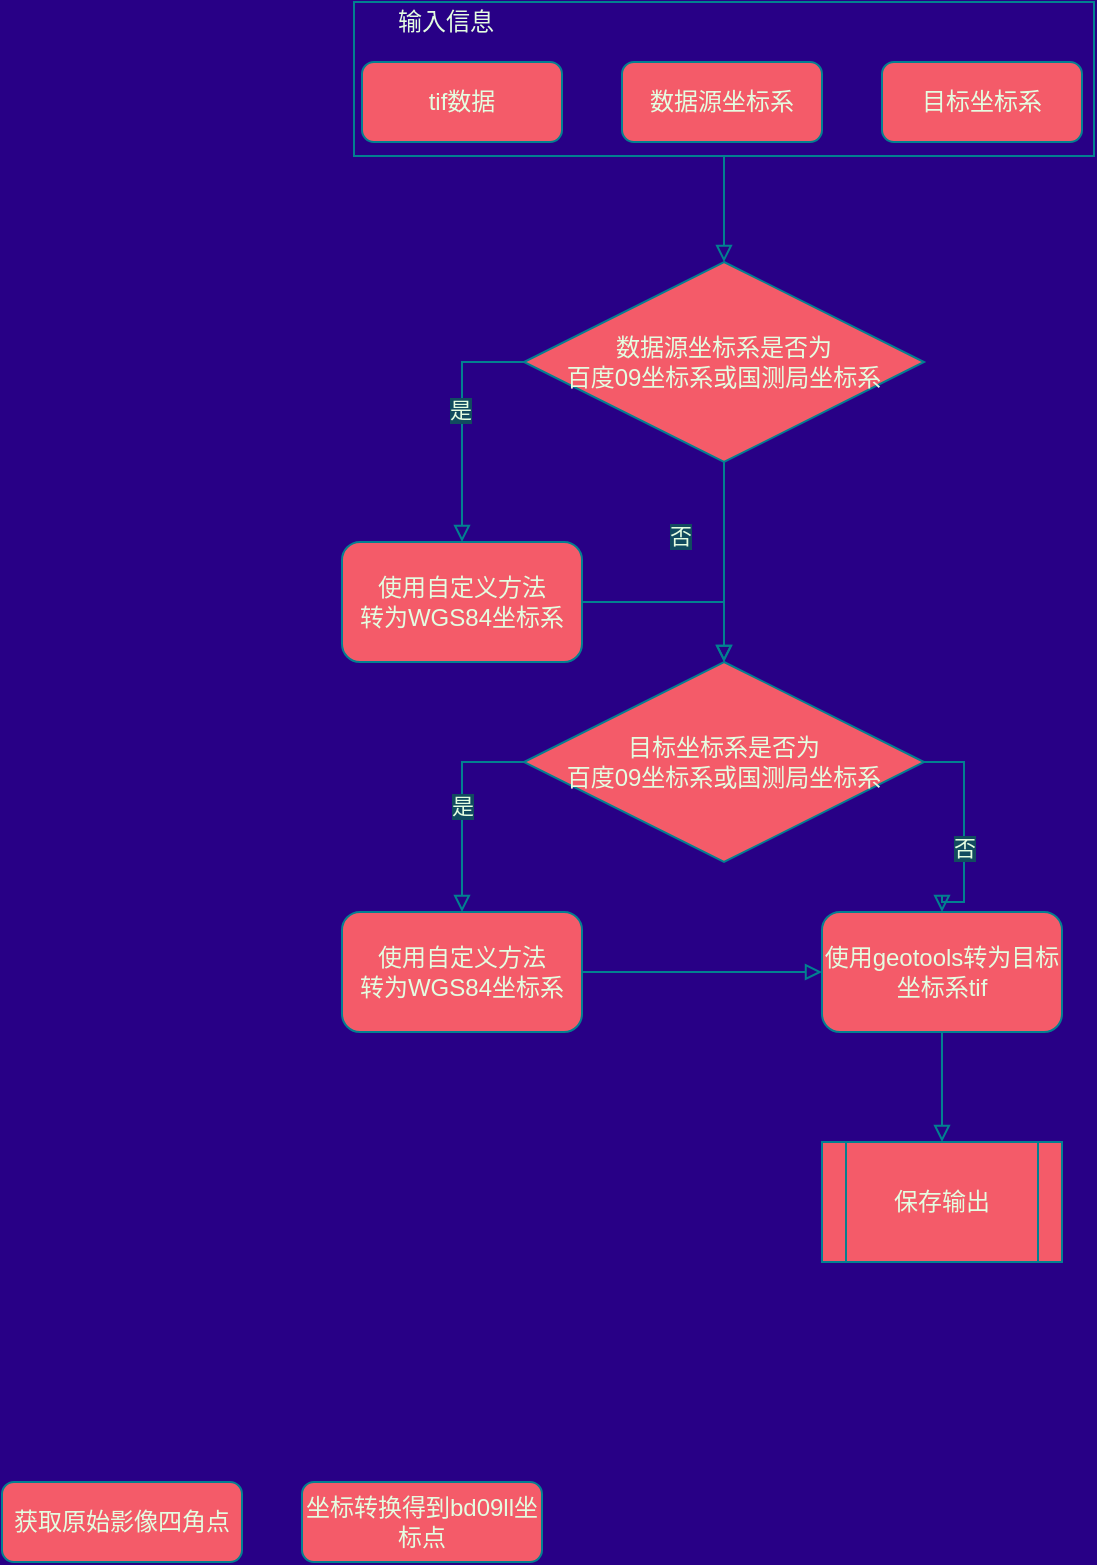 <mxfile version="13.8.0" type="github">
  <diagram id="C5RBs43oDa-KdzZeNtuy" name="Page-1">
    <mxGraphModel dx="946" dy="557" grid="1" gridSize="10" guides="1" tooltips="1" connect="1" arrows="1" fold="1" page="1" pageScale="1" pageWidth="827" pageHeight="1169" background="#280086" math="0" shadow="0">
      <root>
        <mxCell id="WIyWlLk6GJQsqaUBKTNV-0" />
        <mxCell id="WIyWlLk6GJQsqaUBKTNV-1" parent="WIyWlLk6GJQsqaUBKTNV-0" />
        <mxCell id="aTK1c8W4Ct9fwTojcl0Y-82" value="tif数据" style="rounded=1;whiteSpace=wrap;html=1;fontColor=#E4FDE1;fillColor=#F45B69;strokeColor=#028090;" parent="WIyWlLk6GJQsqaUBKTNV-1" vertex="1">
          <mxGeometry x="210" y="160" width="100" height="40" as="geometry" />
        </mxCell>
        <mxCell id="aTK1c8W4Ct9fwTojcl0Y-83" value="数据源坐标系" style="rounded=1;whiteSpace=wrap;html=1;fontColor=#E4FDE1;fillColor=#F45B69;strokeColor=#028090;" parent="WIyWlLk6GJQsqaUBKTNV-1" vertex="1">
          <mxGeometry x="340" y="160" width="100" height="40" as="geometry" />
        </mxCell>
        <mxCell id="aTK1c8W4Ct9fwTojcl0Y-84" value="目标坐标系" style="rounded=1;whiteSpace=wrap;html=1;fontColor=#E4FDE1;fillColor=#F45B69;strokeColor=#028090;" parent="WIyWlLk6GJQsqaUBKTNV-1" vertex="1">
          <mxGeometry x="470" y="160" width="100" height="40" as="geometry" />
        </mxCell>
        <mxCell id="aTK1c8W4Ct9fwTojcl0Y-88" style="edgeStyle=orthogonalEdgeStyle;rounded=0;orthogonalLoop=1;jettySize=auto;html=1;exitX=0.5;exitY=1;exitDx=0;exitDy=0;entryX=0.5;entryY=0;entryDx=0;entryDy=0;endArrow=block;endFill=0;fontColor=#E4FDE1;strokeColor=#028090;labelBackgroundColor=#114B5F;" parent="WIyWlLk6GJQsqaUBKTNV-1" source="aTK1c8W4Ct9fwTojcl0Y-85" target="aTK1c8W4Ct9fwTojcl0Y-87" edge="1">
          <mxGeometry relative="1" as="geometry" />
        </mxCell>
        <mxCell id="aTK1c8W4Ct9fwTojcl0Y-85" value="" style="rounded=0;whiteSpace=wrap;html=1;fillColor=none;strokeColor=#028090;fontColor=#E4FDE1;" parent="WIyWlLk6GJQsqaUBKTNV-1" vertex="1">
          <mxGeometry x="206" y="130" width="370" height="77" as="geometry" />
        </mxCell>
        <mxCell id="aTK1c8W4Ct9fwTojcl0Y-86" value="输入信息" style="text;html=1;strokeColor=none;fillColor=none;align=center;verticalAlign=middle;whiteSpace=wrap;rounded=0;fontColor=#E4FDE1;" parent="WIyWlLk6GJQsqaUBKTNV-1" vertex="1">
          <mxGeometry x="210" y="130" width="84" height="20" as="geometry" />
        </mxCell>
        <mxCell id="aTK1c8W4Ct9fwTojcl0Y-91" style="edgeStyle=orthogonalEdgeStyle;rounded=0;orthogonalLoop=1;jettySize=auto;html=1;endArrow=block;endFill=0;fontColor=#E4FDE1;exitX=0;exitY=0.5;exitDx=0;exitDy=0;strokeColor=#028090;labelBackgroundColor=#114B5F;" parent="WIyWlLk6GJQsqaUBKTNV-1" source="aTK1c8W4Ct9fwTojcl0Y-87" target="aTK1c8W4Ct9fwTojcl0Y-89" edge="1">
          <mxGeometry relative="1" as="geometry" />
        </mxCell>
        <mxCell id="aTK1c8W4Ct9fwTojcl0Y-93" value="是" style="edgeLabel;html=1;align=center;verticalAlign=middle;resizable=0;points=[];fontColor=#E4FDE1;labelBackgroundColor=#114B5F;" parent="aTK1c8W4Ct9fwTojcl0Y-91" vertex="1" connectable="0">
          <mxGeometry x="-0.091" y="-1" relative="1" as="geometry">
            <mxPoint as="offset" />
          </mxGeometry>
        </mxCell>
        <mxCell id="aTK1c8W4Ct9fwTojcl0Y-92" style="edgeStyle=orthogonalEdgeStyle;rounded=0;orthogonalLoop=1;jettySize=auto;html=1;exitX=0.5;exitY=1;exitDx=0;exitDy=0;endArrow=block;endFill=0;fontColor=#E4FDE1;strokeColor=#028090;labelBackgroundColor=#114B5F;" parent="WIyWlLk6GJQsqaUBKTNV-1" source="aTK1c8W4Ct9fwTojcl0Y-87" target="aTK1c8W4Ct9fwTojcl0Y-95" edge="1">
          <mxGeometry relative="1" as="geometry">
            <mxPoint x="533" y="380" as="targetPoint" />
          </mxGeometry>
        </mxCell>
        <mxCell id="aTK1c8W4Ct9fwTojcl0Y-94" value="否" style="edgeLabel;html=1;align=center;verticalAlign=middle;resizable=0;points=[];fontColor=#E4FDE1;labelBackgroundColor=#114B5F;" parent="aTK1c8W4Ct9fwTojcl0Y-92" vertex="1" connectable="0">
          <mxGeometry x="-0.268" y="-22" relative="1" as="geometry">
            <mxPoint as="offset" />
          </mxGeometry>
        </mxCell>
        <mxCell id="aTK1c8W4Ct9fwTojcl0Y-87" value="数据源坐标系是否为&lt;br&gt;百度09坐标系或国测局坐标系" style="rhombus;whiteSpace=wrap;html=1;fontColor=#E4FDE1;fillColor=#F45B69;strokeColor=#028090;" parent="WIyWlLk6GJQsqaUBKTNV-1" vertex="1">
          <mxGeometry x="291" y="260" width="200" height="100" as="geometry" />
        </mxCell>
        <mxCell id="aTK1c8W4Ct9fwTojcl0Y-97" style="edgeStyle=orthogonalEdgeStyle;rounded=0;orthogonalLoop=1;jettySize=auto;html=1;exitX=1;exitY=0.5;exitDx=0;exitDy=0;entryX=0.5;entryY=0;entryDx=0;entryDy=0;endArrow=block;endFill=0;fontColor=#E4FDE1;strokeColor=#028090;labelBackgroundColor=#114B5F;" parent="WIyWlLk6GJQsqaUBKTNV-1" source="aTK1c8W4Ct9fwTojcl0Y-89" target="aTK1c8W4Ct9fwTojcl0Y-95" edge="1">
          <mxGeometry relative="1" as="geometry" />
        </mxCell>
        <mxCell id="aTK1c8W4Ct9fwTojcl0Y-89" value="使用自定义方法&lt;br&gt;转为WGS84坐标系" style="rounded=1;whiteSpace=wrap;html=1;fontColor=#E4FDE1;fillColor=#F45B69;strokeColor=#028090;" parent="WIyWlLk6GJQsqaUBKTNV-1" vertex="1">
          <mxGeometry x="200" y="400" width="120" height="60" as="geometry" />
        </mxCell>
        <mxCell id="aTK1c8W4Ct9fwTojcl0Y-100" value="是" style="edgeStyle=orthogonalEdgeStyle;rounded=0;orthogonalLoop=1;jettySize=auto;html=1;exitX=0;exitY=0.5;exitDx=0;exitDy=0;entryX=0.5;entryY=0;entryDx=0;entryDy=0;endArrow=block;endFill=0;fontColor=#E4FDE1;strokeColor=#028090;labelBackgroundColor=#114B5F;" parent="WIyWlLk6GJQsqaUBKTNV-1" source="aTK1c8W4Ct9fwTojcl0Y-95" target="aTK1c8W4Ct9fwTojcl0Y-98" edge="1">
          <mxGeometry relative="1" as="geometry" />
        </mxCell>
        <mxCell id="aTK1c8W4Ct9fwTojcl0Y-101" style="edgeStyle=orthogonalEdgeStyle;rounded=0;orthogonalLoop=1;jettySize=auto;html=1;exitX=1;exitY=0.5;exitDx=0;exitDy=0;entryX=0.5;entryY=0;entryDx=0;entryDy=0;endArrow=block;endFill=0;fontColor=#E4FDE1;strokeColor=#028090;labelBackgroundColor=#114B5F;" parent="WIyWlLk6GJQsqaUBKTNV-1" source="aTK1c8W4Ct9fwTojcl0Y-95" target="aTK1c8W4Ct9fwTojcl0Y-99" edge="1">
          <mxGeometry relative="1" as="geometry" />
        </mxCell>
        <mxCell id="aTK1c8W4Ct9fwTojcl0Y-102" value="否" style="edgeLabel;html=1;align=center;verticalAlign=middle;resizable=0;points=[];fontColor=#E4FDE1;labelBackgroundColor=#114B5F;" parent="aTK1c8W4Ct9fwTojcl0Y-101" vertex="1" connectable="0">
          <mxGeometry x="0.178" relative="1" as="geometry">
            <mxPoint as="offset" />
          </mxGeometry>
        </mxCell>
        <mxCell id="aTK1c8W4Ct9fwTojcl0Y-95" value="目标坐标系是否为&lt;br&gt;百度09坐标系或国测局坐标系" style="rhombus;whiteSpace=wrap;html=1;fontColor=#E4FDE1;fillColor=#F45B69;strokeColor=#028090;" parent="WIyWlLk6GJQsqaUBKTNV-1" vertex="1">
          <mxGeometry x="291" y="460" width="200" height="100" as="geometry" />
        </mxCell>
        <mxCell id="aTK1c8W4Ct9fwTojcl0Y-103" style="edgeStyle=orthogonalEdgeStyle;rounded=0;orthogonalLoop=1;jettySize=auto;html=1;exitX=1;exitY=0.5;exitDx=0;exitDy=0;entryX=0;entryY=0.5;entryDx=0;entryDy=0;endArrow=block;endFill=0;fontColor=#E4FDE1;strokeColor=#028090;labelBackgroundColor=#114B5F;" parent="WIyWlLk6GJQsqaUBKTNV-1" source="aTK1c8W4Ct9fwTojcl0Y-98" target="aTK1c8W4Ct9fwTojcl0Y-99" edge="1">
          <mxGeometry relative="1" as="geometry" />
        </mxCell>
        <mxCell id="aTK1c8W4Ct9fwTojcl0Y-98" value="使用自定义方法&lt;br&gt;转为WGS84坐标系" style="rounded=1;whiteSpace=wrap;html=1;fontColor=#E4FDE1;fillColor=#F45B69;strokeColor=#028090;" parent="WIyWlLk6GJQsqaUBKTNV-1" vertex="1">
          <mxGeometry x="200" y="585" width="120" height="60" as="geometry" />
        </mxCell>
        <mxCell id="aTK1c8W4Ct9fwTojcl0Y-106" style="edgeStyle=orthogonalEdgeStyle;rounded=0;orthogonalLoop=1;jettySize=auto;html=1;exitX=0.5;exitY=1;exitDx=0;exitDy=0;entryX=0.5;entryY=0;entryDx=0;entryDy=0;endArrow=block;endFill=0;fontColor=#E4FDE1;strokeColor=#028090;labelBackgroundColor=#114B5F;" parent="WIyWlLk6GJQsqaUBKTNV-1" source="aTK1c8W4Ct9fwTojcl0Y-99" target="aTK1c8W4Ct9fwTojcl0Y-105" edge="1">
          <mxGeometry relative="1" as="geometry" />
        </mxCell>
        <mxCell id="aTK1c8W4Ct9fwTojcl0Y-99" value="使用geotools转为目标坐标系tif" style="rounded=1;whiteSpace=wrap;html=1;fontColor=#E4FDE1;fillColor=#F45B69;strokeColor=#028090;" parent="WIyWlLk6GJQsqaUBKTNV-1" vertex="1">
          <mxGeometry x="440" y="585" width="120" height="60" as="geometry" />
        </mxCell>
        <mxCell id="aTK1c8W4Ct9fwTojcl0Y-105" value="保存输出" style="shape=process;whiteSpace=wrap;html=1;backgroundOutline=1;fontColor=#E4FDE1;fillColor=#F45B69;strokeColor=#028090;" parent="WIyWlLk6GJQsqaUBKTNV-1" vertex="1">
          <mxGeometry x="440" y="700" width="120" height="60" as="geometry" />
        </mxCell>
        <mxCell id="WwxlHJiuaojEHLZEj_QW-0" value="获取原始影像四角点" style="rounded=1;whiteSpace=wrap;html=1;fontColor=#E4FDE1;fillColor=#F45B69;strokeColor=#028090;" vertex="1" parent="WIyWlLk6GJQsqaUBKTNV-1">
          <mxGeometry x="30" y="870" width="120" height="40" as="geometry" />
        </mxCell>
        <mxCell id="WwxlHJiuaojEHLZEj_QW-1" value="坐标转换得到bd09ll坐标点" style="rounded=1;whiteSpace=wrap;html=1;fontColor=#E4FDE1;fillColor=#F45B69;strokeColor=#028090;" vertex="1" parent="WIyWlLk6GJQsqaUBKTNV-1">
          <mxGeometry x="180" y="870" width="120" height="40" as="geometry" />
        </mxCell>
      </root>
    </mxGraphModel>
  </diagram>
</mxfile>
